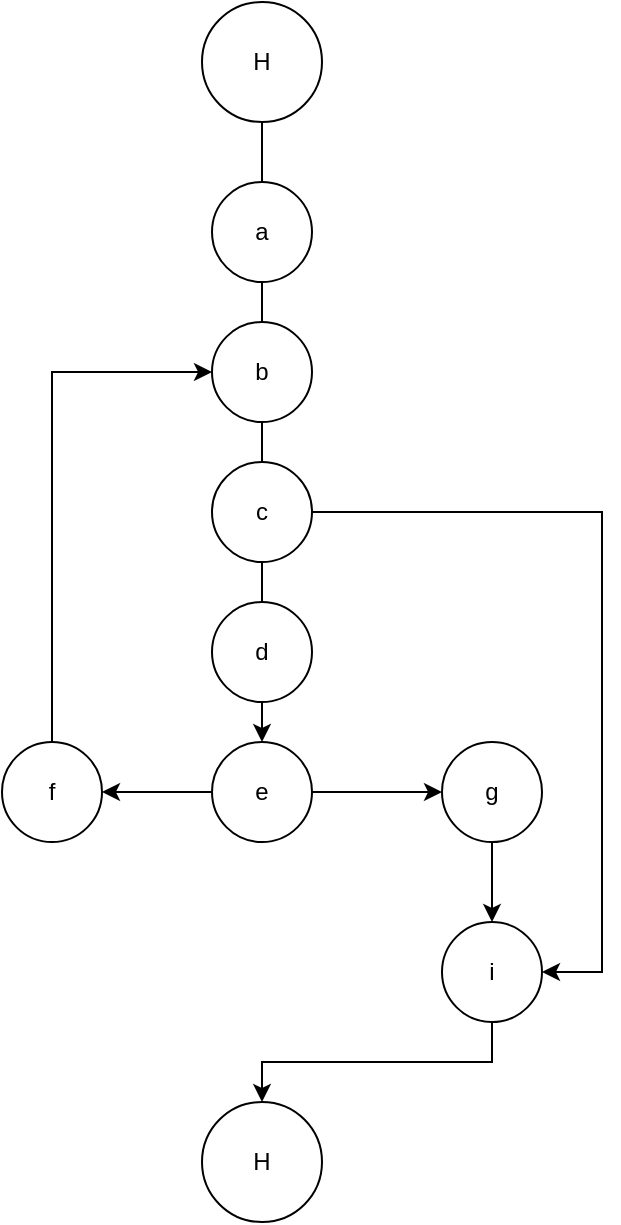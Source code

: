 <mxfile version="16.0.0" type="device"><diagram id="ME_hb6SZP4MWRRX739D7" name="Page-1"><mxGraphModel dx="990" dy="575" grid="1" gridSize="10" guides="1" tooltips="1" connect="1" arrows="1" fold="1" page="1" pageScale="1" pageWidth="827" pageHeight="1169" math="0" shadow="0"><root><mxCell id="0"/><mxCell id="1" parent="0"/><mxCell id="e8gt7rXZDCS-SjJKV9wE-10" style="edgeStyle=orthogonalEdgeStyle;rounded=0;orthogonalLoop=1;jettySize=auto;html=1;exitX=0.5;exitY=1;exitDx=0;exitDy=0;entryX=0.5;entryY=0;entryDx=0;entryDy=0;" parent="1" source="e8gt7rXZDCS-SjJKV9wE-2" target="e8gt7rXZDCS-SjJKV9wE-7" edge="1"><mxGeometry relative="1" as="geometry"/></mxCell><mxCell id="e8gt7rXZDCS-SjJKV9wE-2" value="Н" style="ellipse;whiteSpace=wrap;html=1;aspect=fixed;" parent="1" vertex="1"><mxGeometry x="390" y="60" width="60" height="60" as="geometry"/></mxCell><mxCell id="e8gt7rXZDCS-SjJKV9wE-3" value="a" style="ellipse;whiteSpace=wrap;html=1;aspect=fixed;" parent="1" vertex="1"><mxGeometry x="395" y="150" width="50" height="50" as="geometry"/></mxCell><mxCell id="e8gt7rXZDCS-SjJKV9wE-4" value="b" style="ellipse;whiteSpace=wrap;html=1;aspect=fixed;" parent="1" vertex="1"><mxGeometry x="395" y="220" width="50" height="50" as="geometry"/></mxCell><mxCell id="e8gt7rXZDCS-SjJKV9wE-18" style="edgeStyle=orthogonalEdgeStyle;rounded=0;orthogonalLoop=1;jettySize=auto;html=1;exitX=1;exitY=0.5;exitDx=0;exitDy=0;entryX=1;entryY=0.5;entryDx=0;entryDy=0;" parent="1" source="e8gt7rXZDCS-SjJKV9wE-5" edge="1" target="e8gt7rXZDCS-SjJKV9wE-13"><mxGeometry relative="1" as="geometry"><mxPoint x="540" y="500" as="targetPoint"/><Array as="points"><mxPoint x="590" y="315"/><mxPoint x="590" y="545"/></Array></mxGeometry></mxCell><mxCell id="e8gt7rXZDCS-SjJKV9wE-5" value="c" style="ellipse;whiteSpace=wrap;html=1;aspect=fixed;" parent="1" vertex="1"><mxGeometry x="395" y="290" width="50" height="50" as="geometry"/></mxCell><mxCell id="e8gt7rXZDCS-SjJKV9wE-6" value="d" style="ellipse;whiteSpace=wrap;html=1;aspect=fixed;" parent="1" vertex="1"><mxGeometry x="395" y="360" width="50" height="50" as="geometry"/></mxCell><mxCell id="e8gt7rXZDCS-SjJKV9wE-11" style="edgeStyle=orthogonalEdgeStyle;rounded=0;orthogonalLoop=1;jettySize=auto;html=1;exitX=0;exitY=0.5;exitDx=0;exitDy=0;entryX=1;entryY=0.5;entryDx=0;entryDy=0;" parent="1" source="e8gt7rXZDCS-SjJKV9wE-7" target="e8gt7rXZDCS-SjJKV9wE-8" edge="1"><mxGeometry relative="1" as="geometry"/></mxCell><mxCell id="e8gt7rXZDCS-SjJKV9wE-15" style="edgeStyle=orthogonalEdgeStyle;rounded=0;orthogonalLoop=1;jettySize=auto;html=1;exitX=1;exitY=0.5;exitDx=0;exitDy=0;entryX=0;entryY=0.5;entryDx=0;entryDy=0;" parent="1" source="e8gt7rXZDCS-SjJKV9wE-7" target="e8gt7rXZDCS-SjJKV9wE-9" edge="1"><mxGeometry relative="1" as="geometry"/></mxCell><mxCell id="e8gt7rXZDCS-SjJKV9wE-7" value="e" style="ellipse;whiteSpace=wrap;html=1;aspect=fixed;" parent="1" vertex="1"><mxGeometry x="395" y="430" width="50" height="50" as="geometry"/></mxCell><mxCell id="e8gt7rXZDCS-SjJKV9wE-12" style="edgeStyle=orthogonalEdgeStyle;rounded=0;orthogonalLoop=1;jettySize=auto;html=1;exitX=0.5;exitY=0;exitDx=0;exitDy=0;entryX=0;entryY=0.5;entryDx=0;entryDy=0;" parent="1" source="e8gt7rXZDCS-SjJKV9wE-8" edge="1" target="e8gt7rXZDCS-SjJKV9wE-4"><mxGeometry relative="1" as="geometry"><mxPoint x="420" y="210" as="targetPoint"/><Array as="points"><mxPoint x="315" y="245"/></Array></mxGeometry></mxCell><mxCell id="e8gt7rXZDCS-SjJKV9wE-8" value="f" style="ellipse;whiteSpace=wrap;html=1;aspect=fixed;" parent="1" vertex="1"><mxGeometry x="290" y="430" width="50" height="50" as="geometry"/></mxCell><mxCell id="e8gt7rXZDCS-SjJKV9wE-16" style="edgeStyle=orthogonalEdgeStyle;rounded=0;orthogonalLoop=1;jettySize=auto;html=1;exitX=0.5;exitY=1;exitDx=0;exitDy=0;entryX=0.5;entryY=0;entryDx=0;entryDy=0;" parent="1" source="e8gt7rXZDCS-SjJKV9wE-9" target="e8gt7rXZDCS-SjJKV9wE-13" edge="1"><mxGeometry relative="1" as="geometry"/></mxCell><mxCell id="e8gt7rXZDCS-SjJKV9wE-9" value="g" style="ellipse;whiteSpace=wrap;html=1;aspect=fixed;" parent="1" vertex="1"><mxGeometry x="510" y="430" width="50" height="50" as="geometry"/></mxCell><mxCell id="e8gt7rXZDCS-SjJKV9wE-17" style="edgeStyle=orthogonalEdgeStyle;rounded=0;orthogonalLoop=1;jettySize=auto;html=1;exitX=0.5;exitY=1;exitDx=0;exitDy=0;entryX=0.5;entryY=0;entryDx=0;entryDy=0;" parent="1" source="e8gt7rXZDCS-SjJKV9wE-13" target="e8gt7rXZDCS-SjJKV9wE-14" edge="1"><mxGeometry relative="1" as="geometry"/></mxCell><mxCell id="e8gt7rXZDCS-SjJKV9wE-13" value="i" style="ellipse;whiteSpace=wrap;html=1;aspect=fixed;" parent="1" vertex="1"><mxGeometry x="510" y="520" width="50" height="50" as="geometry"/></mxCell><mxCell id="e8gt7rXZDCS-SjJKV9wE-14" value="Н" style="ellipse;whiteSpace=wrap;html=1;aspect=fixed;" parent="1" vertex="1"><mxGeometry x="390" y="610" width="60" height="60" as="geometry"/></mxCell></root></mxGraphModel></diagram></mxfile>